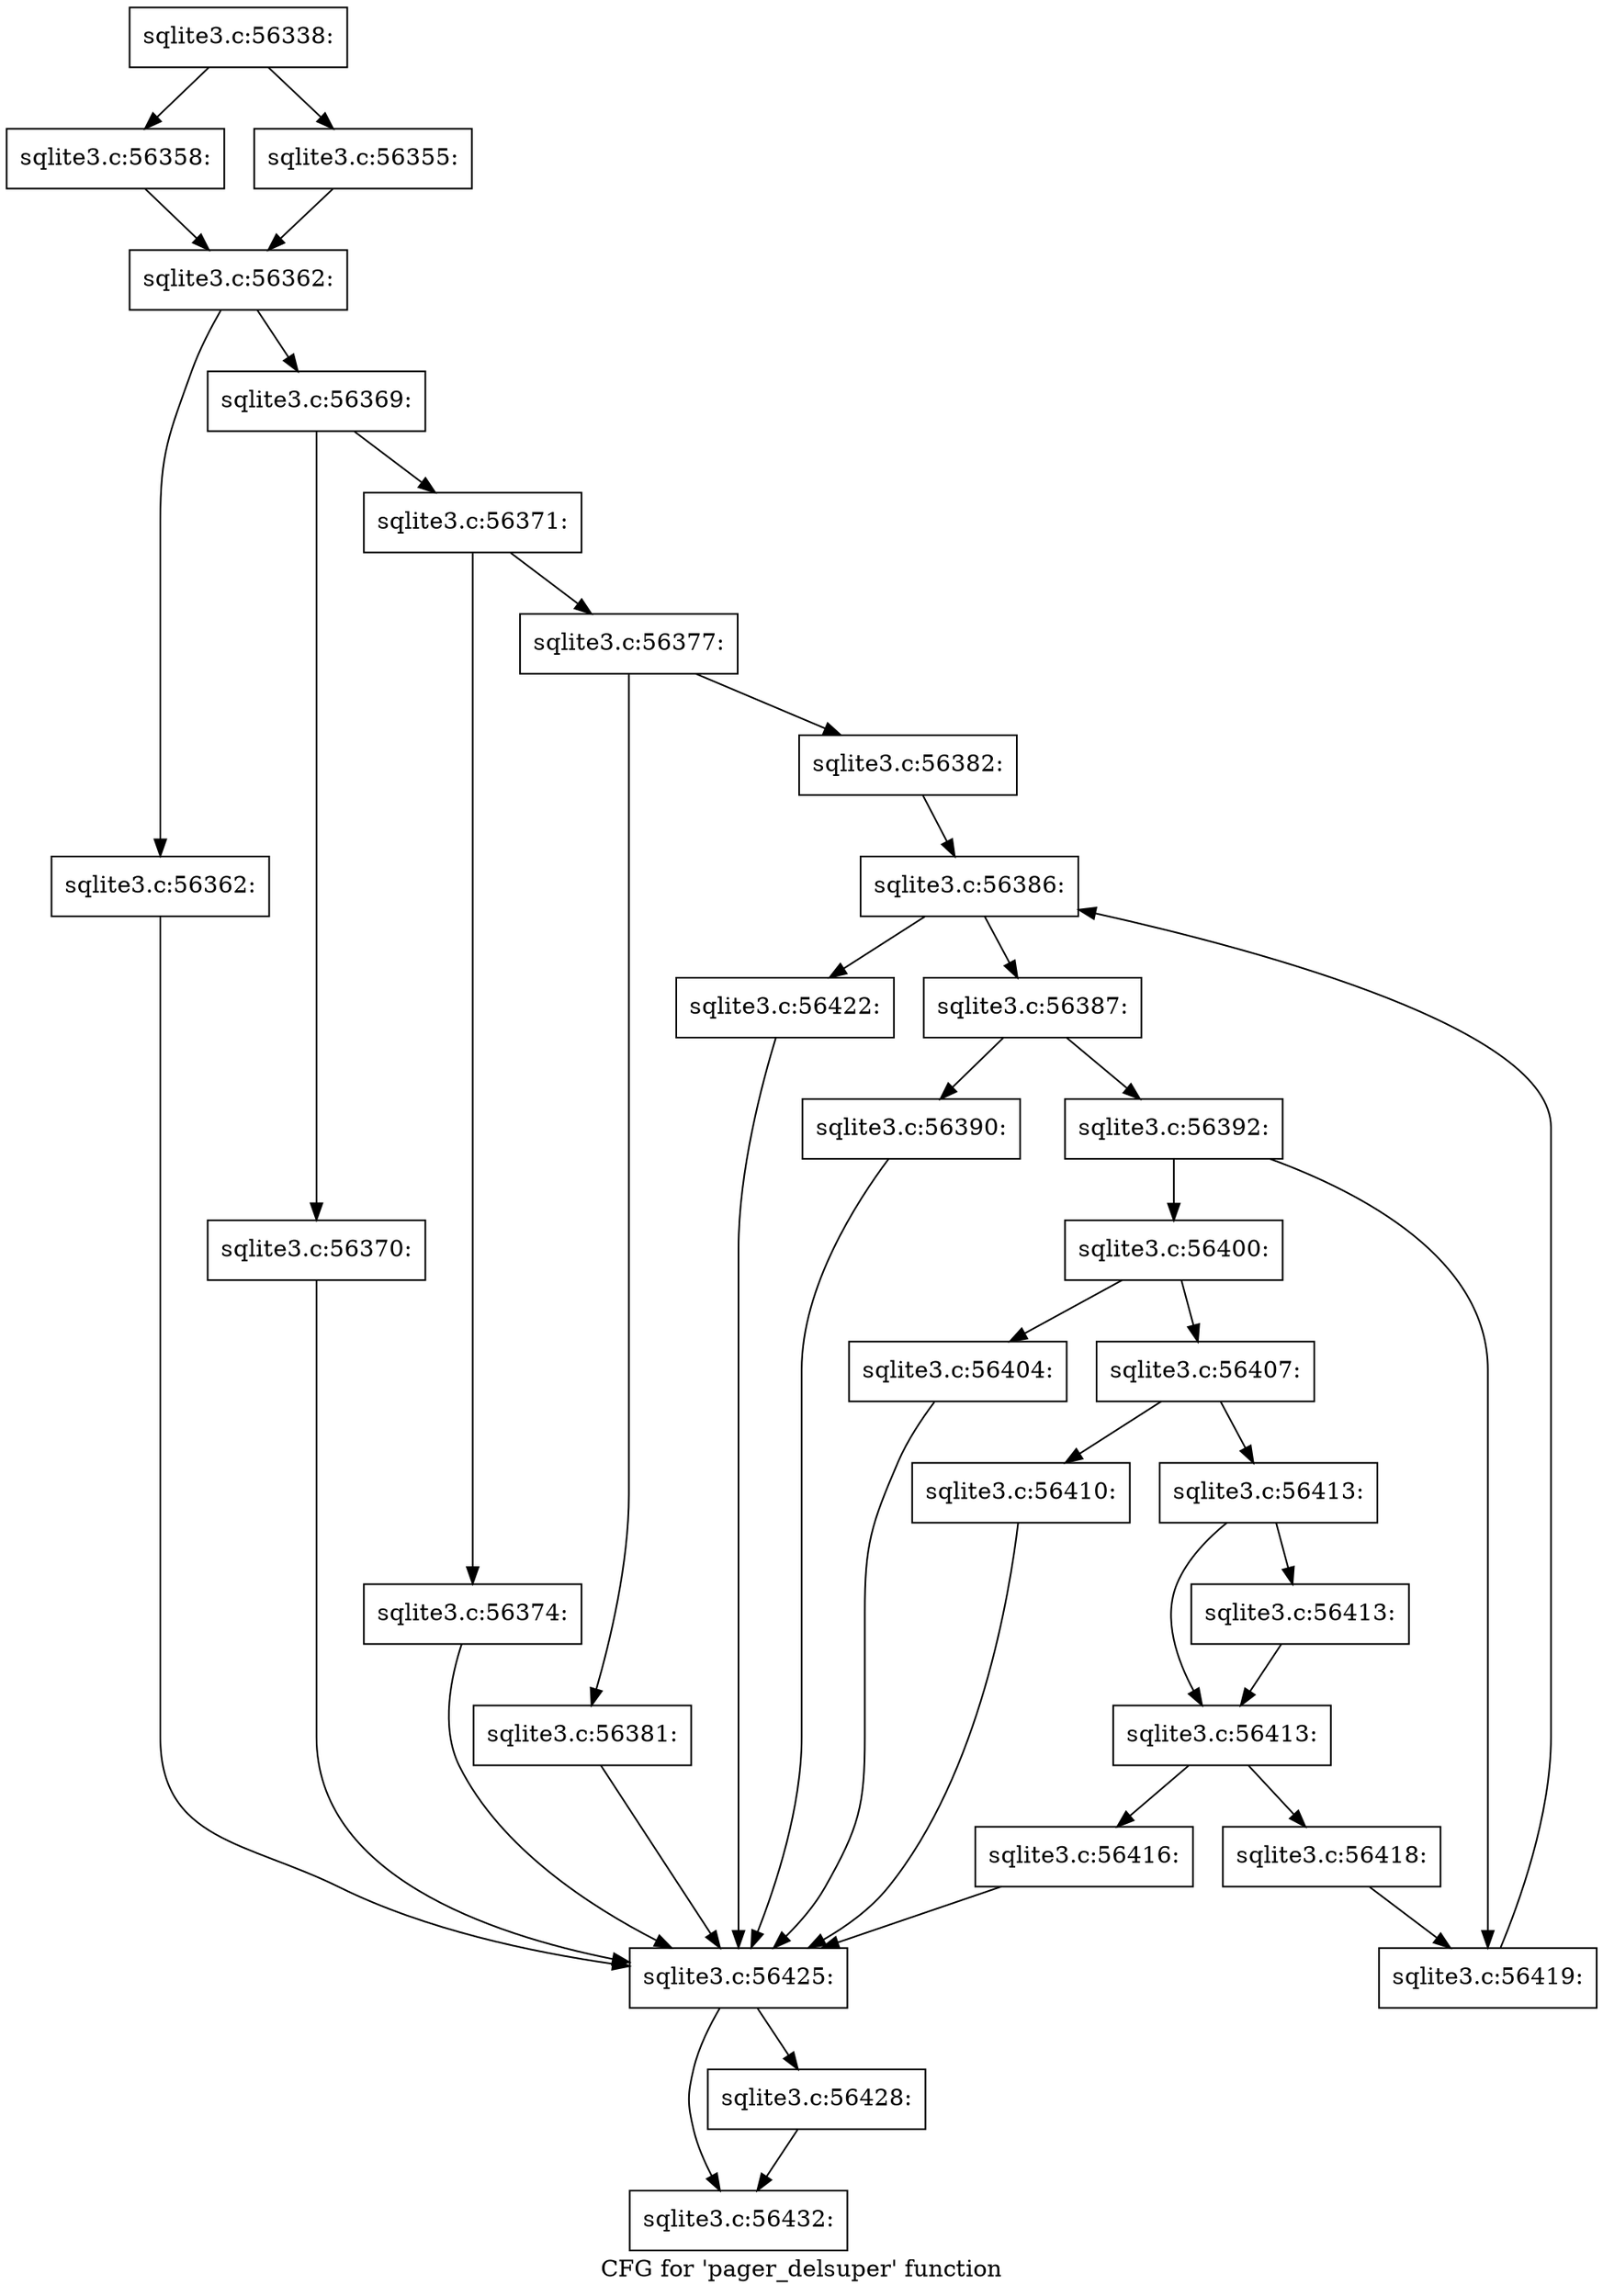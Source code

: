 digraph "CFG for 'pager_delsuper' function" {
	label="CFG for 'pager_delsuper' function";

	Node0x55c0f75ab9e0 [shape=record,label="{sqlite3.c:56338:}"];
	Node0x55c0f75ab9e0 -> Node0x55c0f75b36a0;
	Node0x55c0f75ab9e0 -> Node0x55c0f75b3600;
	Node0x55c0f75b3600 [shape=record,label="{sqlite3.c:56355:}"];
	Node0x55c0f75b3600 -> Node0x55c0f75b3650;
	Node0x55c0f75b36a0 [shape=record,label="{sqlite3.c:56358:}"];
	Node0x55c0f75b36a0 -> Node0x55c0f75b3650;
	Node0x55c0f75b3650 [shape=record,label="{sqlite3.c:56362:}"];
	Node0x55c0f75b3650 -> Node0x55c0f75b4400;
	Node0x55c0f75b3650 -> Node0x55c0f75b4cf0;
	Node0x55c0f75b4400 [shape=record,label="{sqlite3.c:56362:}"];
	Node0x55c0f75b4400 -> Node0x55c0f75b5830;
	Node0x55c0f75b4cf0 [shape=record,label="{sqlite3.c:56369:}"];
	Node0x55c0f75b4cf0 -> Node0x55c0f75b5c30;
	Node0x55c0f75b4cf0 -> Node0x55c0f75b5c80;
	Node0x55c0f75b5c30 [shape=record,label="{sqlite3.c:56370:}"];
	Node0x55c0f75b5c30 -> Node0x55c0f75b5830;
	Node0x55c0f75b5c80 [shape=record,label="{sqlite3.c:56371:}"];
	Node0x55c0f75b5c80 -> Node0x55c0f75b6ac0;
	Node0x55c0f75b5c80 -> Node0x55c0f75b6a70;
	Node0x55c0f75b6a70 [shape=record,label="{sqlite3.c:56374:}"];
	Node0x55c0f75b6a70 -> Node0x55c0f75b5830;
	Node0x55c0f75b6ac0 [shape=record,label="{sqlite3.c:56377:}"];
	Node0x55c0f75b6ac0 -> Node0x55c0f75b8490;
	Node0x55c0f75b6ac0 -> Node0x55c0f75b84e0;
	Node0x55c0f75b8490 [shape=record,label="{sqlite3.c:56381:}"];
	Node0x55c0f75b8490 -> Node0x55c0f75b5830;
	Node0x55c0f75b84e0 [shape=record,label="{sqlite3.c:56382:}"];
	Node0x55c0f75b84e0 -> Node0x55c0f75b9090;
	Node0x55c0f75b9090 [shape=record,label="{sqlite3.c:56386:}"];
	Node0x55c0f75b9090 -> Node0x55c0f75b9720;
	Node0x55c0f75b9090 -> Node0x55c0f75b91f0;
	Node0x55c0f75b9720 [shape=record,label="{sqlite3.c:56387:}"];
	Node0x55c0f75b9720 -> Node0x55c0f75b9fa0;
	Node0x55c0f75b9720 -> Node0x55c0f75b9ff0;
	Node0x55c0f75b9fa0 [shape=record,label="{sqlite3.c:56390:}"];
	Node0x55c0f75b9fa0 -> Node0x55c0f75b5830;
	Node0x55c0f75b9ff0 [shape=record,label="{sqlite3.c:56392:}"];
	Node0x55c0f75b9ff0 -> Node0x55c0f75ba4c0;
	Node0x55c0f75b9ff0 -> Node0x55c0f75ba510;
	Node0x55c0f75ba4c0 [shape=record,label="{sqlite3.c:56400:}"];
	Node0x55c0f75ba4c0 -> Node0x55c0f75bb220;
	Node0x55c0f75ba4c0 -> Node0x55c0f75bb3a0;
	Node0x55c0f75bb220 [shape=record,label="{sqlite3.c:56404:}"];
	Node0x55c0f75bb220 -> Node0x55c0f75b5830;
	Node0x55c0f75bb3a0 [shape=record,label="{sqlite3.c:56407:}"];
	Node0x55c0f75bb3a0 -> Node0x55c0f75bbdc0;
	Node0x55c0f75bb3a0 -> Node0x55c0f75bbe10;
	Node0x55c0f75bbdc0 [shape=record,label="{sqlite3.c:56410:}"];
	Node0x55c0f75bbdc0 -> Node0x55c0f75b5830;
	Node0x55c0f75bbe10 [shape=record,label="{sqlite3.c:56413:}"];
	Node0x55c0f75bbe10 -> Node0x55c0f75bc320;
	Node0x55c0f75bbe10 -> Node0x55c0f75bc2d0;
	Node0x55c0f75bc320 [shape=record,label="{sqlite3.c:56413:}"];
	Node0x55c0f75bc320 -> Node0x55c0f75bc2d0;
	Node0x55c0f75bc2d0 [shape=record,label="{sqlite3.c:56413:}"];
	Node0x55c0f75bc2d0 -> Node0x55c0f75bcd70;
	Node0x55c0f75bc2d0 -> Node0x55c0f75bcdc0;
	Node0x55c0f75bcd70 [shape=record,label="{sqlite3.c:56416:}"];
	Node0x55c0f75bcd70 -> Node0x55c0f75b5830;
	Node0x55c0f75bcdc0 [shape=record,label="{sqlite3.c:56418:}"];
	Node0x55c0f75bcdc0 -> Node0x55c0f75ba510;
	Node0x55c0f75ba510 [shape=record,label="{sqlite3.c:56419:}"];
	Node0x55c0f75ba510 -> Node0x55c0f75b9090;
	Node0x55c0f75b91f0 [shape=record,label="{sqlite3.c:56422:}"];
	Node0x55c0f75b91f0 -> Node0x55c0f75b5830;
	Node0x55c0f75b5830 [shape=record,label="{sqlite3.c:56425:}"];
	Node0x55c0f75b5830 -> Node0x55c0f52831e0;
	Node0x55c0f75b5830 -> Node0x55c0f75be130;
	Node0x55c0f52831e0 [shape=record,label="{sqlite3.c:56428:}"];
	Node0x55c0f52831e0 -> Node0x55c0f75be130;
	Node0x55c0f75be130 [shape=record,label="{sqlite3.c:56432:}"];
}
